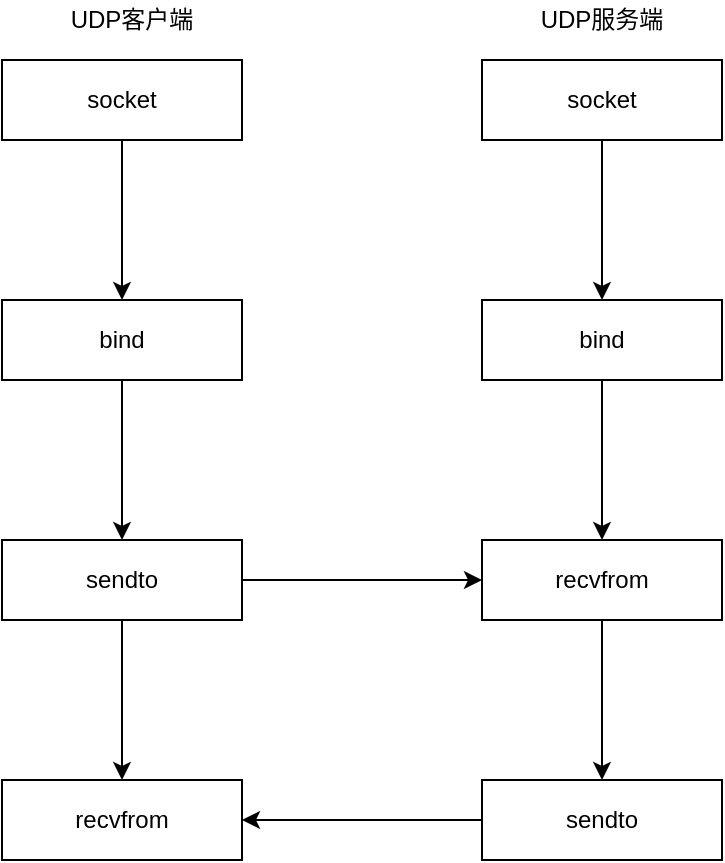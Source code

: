 <mxfile version="13.3.0" type="github">
  <diagram id="4Av2Yie_X8sf1ISSoKC4" name="第 1 页">
    <mxGraphModel dx="1172" dy="438" grid="1" gridSize="10" guides="1" tooltips="1" connect="1" arrows="1" fold="1" page="1" pageScale="1" pageWidth="1920" pageHeight="1200" math="0" shadow="0">
      <root>
        <mxCell id="0" />
        <mxCell id="1" parent="0" />
        <mxCell id="lc9aMmngrIN7hKY_XPJU-11" style="edgeStyle=orthogonalEdgeStyle;rounded=0;orthogonalLoop=1;jettySize=auto;html=1;exitX=0.5;exitY=1;exitDx=0;exitDy=0;entryX=0.5;entryY=0;entryDx=0;entryDy=0;" edge="1" parent="1" source="lc9aMmngrIN7hKY_XPJU-1" target="lc9aMmngrIN7hKY_XPJU-2">
          <mxGeometry relative="1" as="geometry" />
        </mxCell>
        <mxCell id="lc9aMmngrIN7hKY_XPJU-1" value="socket" style="rounded=0;whiteSpace=wrap;html=1;" vertex="1" parent="1">
          <mxGeometry x="800" y="280" width="120" height="40" as="geometry" />
        </mxCell>
        <mxCell id="lc9aMmngrIN7hKY_XPJU-12" style="edgeStyle=orthogonalEdgeStyle;rounded=0;orthogonalLoop=1;jettySize=auto;html=1;exitX=0.5;exitY=1;exitDx=0;exitDy=0;entryX=0.5;entryY=0;entryDx=0;entryDy=0;" edge="1" parent="1" source="lc9aMmngrIN7hKY_XPJU-2" target="lc9aMmngrIN7hKY_XPJU-3">
          <mxGeometry relative="1" as="geometry" />
        </mxCell>
        <mxCell id="lc9aMmngrIN7hKY_XPJU-2" value="bind" style="rounded=0;whiteSpace=wrap;html=1;" vertex="1" parent="1">
          <mxGeometry x="800" y="400" width="120" height="40" as="geometry" />
        </mxCell>
        <mxCell id="lc9aMmngrIN7hKY_XPJU-9" style="edgeStyle=orthogonalEdgeStyle;rounded=0;orthogonalLoop=1;jettySize=auto;html=1;exitX=1;exitY=0.5;exitDx=0;exitDy=0;entryX=0;entryY=0.5;entryDx=0;entryDy=0;" edge="1" parent="1" source="lc9aMmngrIN7hKY_XPJU-3" target="lc9aMmngrIN7hKY_XPJU-7">
          <mxGeometry relative="1" as="geometry" />
        </mxCell>
        <mxCell id="lc9aMmngrIN7hKY_XPJU-13" style="edgeStyle=orthogonalEdgeStyle;rounded=0;orthogonalLoop=1;jettySize=auto;html=1;exitX=0.5;exitY=1;exitDx=0;exitDy=0;entryX=0.5;entryY=0;entryDx=0;entryDy=0;" edge="1" parent="1" source="lc9aMmngrIN7hKY_XPJU-3" target="lc9aMmngrIN7hKY_XPJU-4">
          <mxGeometry relative="1" as="geometry" />
        </mxCell>
        <mxCell id="lc9aMmngrIN7hKY_XPJU-3" value="sendto" style="rounded=0;whiteSpace=wrap;html=1;" vertex="1" parent="1">
          <mxGeometry x="800" y="520" width="120" height="40" as="geometry" />
        </mxCell>
        <mxCell id="lc9aMmngrIN7hKY_XPJU-4" value="recvfrom" style="rounded=0;whiteSpace=wrap;html=1;" vertex="1" parent="1">
          <mxGeometry x="800" y="640" width="120" height="40" as="geometry" />
        </mxCell>
        <mxCell id="lc9aMmngrIN7hKY_XPJU-14" style="edgeStyle=orthogonalEdgeStyle;rounded=0;orthogonalLoop=1;jettySize=auto;html=1;exitX=0.5;exitY=1;exitDx=0;exitDy=0;entryX=0.5;entryY=0;entryDx=0;entryDy=0;" edge="1" parent="1" source="lc9aMmngrIN7hKY_XPJU-5" target="lc9aMmngrIN7hKY_XPJU-6">
          <mxGeometry relative="1" as="geometry" />
        </mxCell>
        <mxCell id="lc9aMmngrIN7hKY_XPJU-5" value="&lt;span&gt;socket&lt;/span&gt;" style="rounded=0;whiteSpace=wrap;html=1;" vertex="1" parent="1">
          <mxGeometry x="1040" y="280" width="120" height="40" as="geometry" />
        </mxCell>
        <mxCell id="lc9aMmngrIN7hKY_XPJU-15" style="edgeStyle=orthogonalEdgeStyle;rounded=0;orthogonalLoop=1;jettySize=auto;html=1;exitX=0.5;exitY=1;exitDx=0;exitDy=0;entryX=0.5;entryY=0;entryDx=0;entryDy=0;" edge="1" parent="1" source="lc9aMmngrIN7hKY_XPJU-6" target="lc9aMmngrIN7hKY_XPJU-7">
          <mxGeometry relative="1" as="geometry" />
        </mxCell>
        <mxCell id="lc9aMmngrIN7hKY_XPJU-6" value="bind" style="rounded=0;whiteSpace=wrap;html=1;" vertex="1" parent="1">
          <mxGeometry x="1040" y="400" width="120" height="40" as="geometry" />
        </mxCell>
        <mxCell id="lc9aMmngrIN7hKY_XPJU-16" style="edgeStyle=orthogonalEdgeStyle;rounded=0;orthogonalLoop=1;jettySize=auto;html=1;exitX=0.5;exitY=1;exitDx=0;exitDy=0;entryX=0.5;entryY=0;entryDx=0;entryDy=0;" edge="1" parent="1" source="lc9aMmngrIN7hKY_XPJU-7" target="lc9aMmngrIN7hKY_XPJU-8">
          <mxGeometry relative="1" as="geometry" />
        </mxCell>
        <mxCell id="lc9aMmngrIN7hKY_XPJU-7" value="recvfrom" style="rounded=0;whiteSpace=wrap;html=1;" vertex="1" parent="1">
          <mxGeometry x="1040" y="520" width="120" height="40" as="geometry" />
        </mxCell>
        <mxCell id="lc9aMmngrIN7hKY_XPJU-10" style="edgeStyle=orthogonalEdgeStyle;rounded=0;orthogonalLoop=1;jettySize=auto;html=1;exitX=0;exitY=0.5;exitDx=0;exitDy=0;entryX=1;entryY=0.5;entryDx=0;entryDy=0;" edge="1" parent="1" source="lc9aMmngrIN7hKY_XPJU-8" target="lc9aMmngrIN7hKY_XPJU-4">
          <mxGeometry relative="1" as="geometry" />
        </mxCell>
        <mxCell id="lc9aMmngrIN7hKY_XPJU-8" value="sendto" style="rounded=0;whiteSpace=wrap;html=1;" vertex="1" parent="1">
          <mxGeometry x="1040" y="640" width="120" height="40" as="geometry" />
        </mxCell>
        <mxCell id="lc9aMmngrIN7hKY_XPJU-17" value="UDP客户端" style="text;html=1;strokeColor=none;fillColor=none;align=center;verticalAlign=middle;whiteSpace=wrap;rounded=0;" vertex="1" parent="1">
          <mxGeometry x="830" y="250" width="70" height="20" as="geometry" />
        </mxCell>
        <mxCell id="lc9aMmngrIN7hKY_XPJU-18" value="UDP服务端" style="text;html=1;strokeColor=none;fillColor=none;align=center;verticalAlign=middle;whiteSpace=wrap;rounded=0;" vertex="1" parent="1">
          <mxGeometry x="1065" y="250" width="70" height="20" as="geometry" />
        </mxCell>
      </root>
    </mxGraphModel>
  </diagram>
</mxfile>
